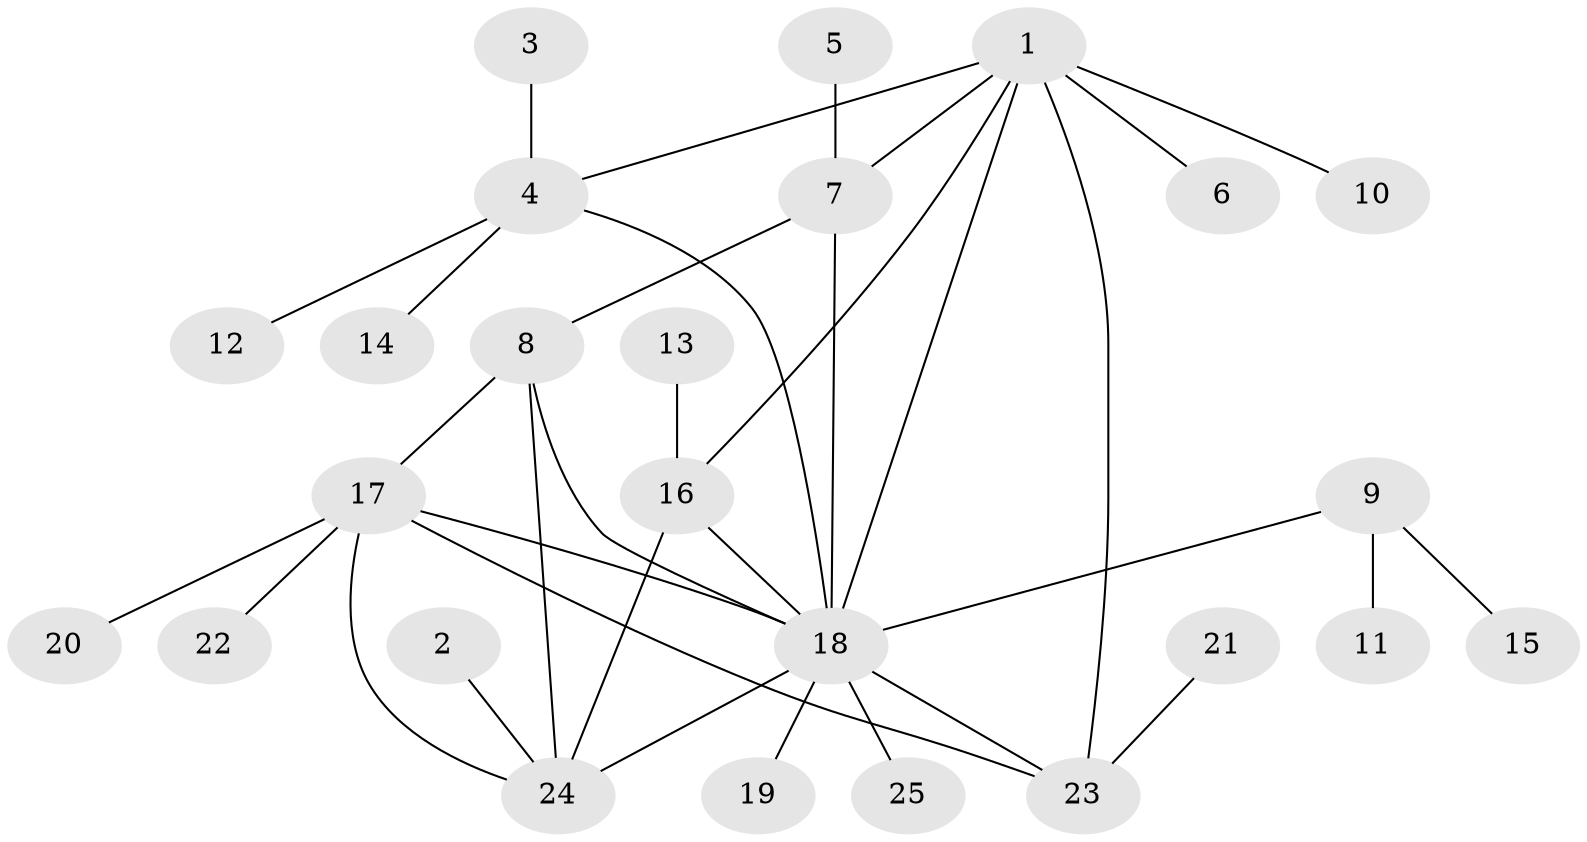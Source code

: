 // original degree distribution, {4: 0.12, 5: 0.02, 7: 0.08, 2: 0.26, 1: 0.46, 6: 0.02, 3: 0.04}
// Generated by graph-tools (version 1.1) at 2025/26/03/09/25 03:26:37]
// undirected, 25 vertices, 34 edges
graph export_dot {
graph [start="1"]
  node [color=gray90,style=filled];
  1;
  2;
  3;
  4;
  5;
  6;
  7;
  8;
  9;
  10;
  11;
  12;
  13;
  14;
  15;
  16;
  17;
  18;
  19;
  20;
  21;
  22;
  23;
  24;
  25;
  1 -- 4 [weight=1.0];
  1 -- 6 [weight=1.0];
  1 -- 7 [weight=1.0];
  1 -- 10 [weight=1.0];
  1 -- 16 [weight=1.0];
  1 -- 18 [weight=1.0];
  1 -- 23 [weight=1.0];
  2 -- 24 [weight=1.0];
  3 -- 4 [weight=1.0];
  4 -- 12 [weight=1.0];
  4 -- 14 [weight=1.0];
  4 -- 18 [weight=1.0];
  5 -- 7 [weight=1.0];
  7 -- 8 [weight=1.0];
  7 -- 18 [weight=1.0];
  8 -- 17 [weight=1.0];
  8 -- 18 [weight=1.0];
  8 -- 24 [weight=1.0];
  9 -- 11 [weight=1.0];
  9 -- 15 [weight=1.0];
  9 -- 18 [weight=1.0];
  13 -- 16 [weight=1.0];
  16 -- 18 [weight=1.0];
  16 -- 24 [weight=1.0];
  17 -- 18 [weight=1.0];
  17 -- 20 [weight=1.0];
  17 -- 22 [weight=1.0];
  17 -- 23 [weight=1.0];
  17 -- 24 [weight=1.0];
  18 -- 19 [weight=1.0];
  18 -- 23 [weight=1.0];
  18 -- 24 [weight=1.0];
  18 -- 25 [weight=1.0];
  21 -- 23 [weight=1.0];
}
